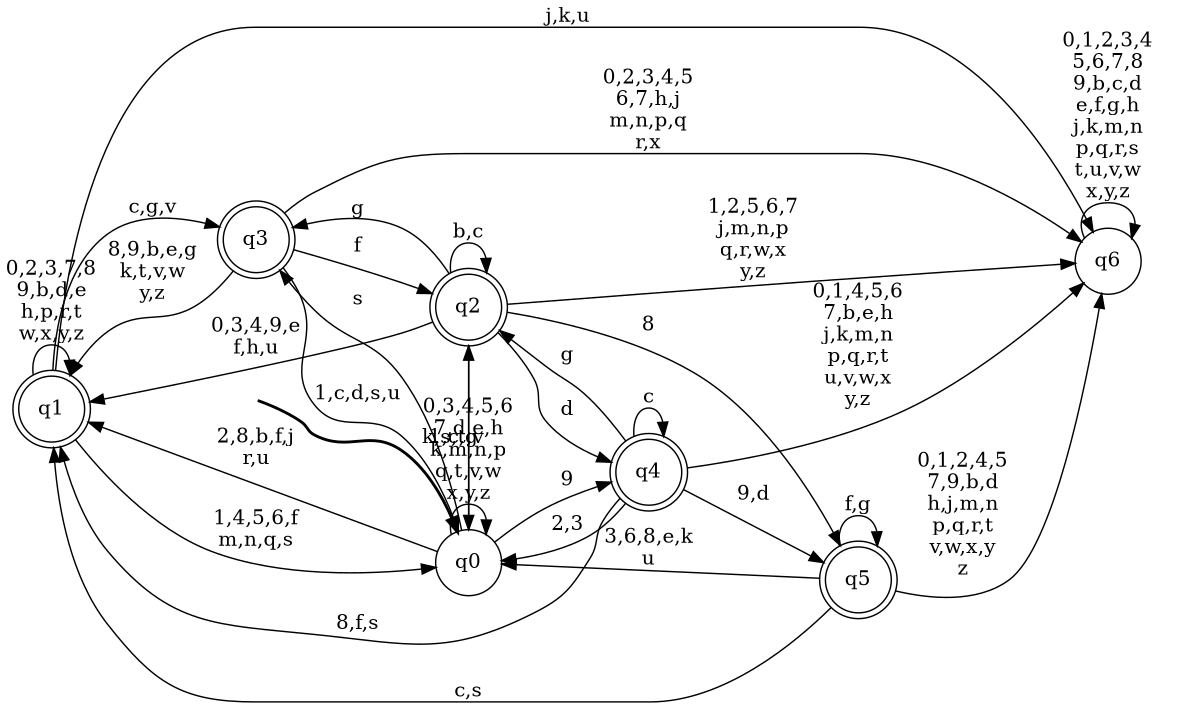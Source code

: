 digraph BlueStar {
__start0 [style = invis, shape = none, label = "", width = 0, height = 0];

rankdir=LR;
size="8,5";

s0 [style="filled", color="black", fillcolor="white" shape="circle", label="q0"];
s1 [style="rounded,filled", color="black", fillcolor="white" shape="doublecircle", label="q1"];
s2 [style="rounded,filled", color="black", fillcolor="white" shape="doublecircle", label="q2"];
s3 [style="rounded,filled", color="black", fillcolor="white" shape="doublecircle", label="q3"];
s4 [style="rounded,filled", color="black", fillcolor="white" shape="doublecircle", label="q4"];
s5 [style="rounded,filled", color="black", fillcolor="white" shape="doublecircle", label="q5"];
s6 [style="filled", color="black", fillcolor="white" shape="circle", label="q6"];
subgraph cluster_main { 
	graph [pad=".75", ranksep="0.15", nodesep="0.15"];
	 style=invis; 
	__start0 -> s0 [penwidth=2];
}
s0 -> s0 [label="0,3,4,5,6\n7,d,e,h\nk,m,n,p\nq,t,v,w\nx,y,z"];
s0 -> s1 [label="2,8,b,f,j\nr,u"];
s0 -> s2 [label="1,c,g"];
s0 -> s3 [label="s"];
s0 -> s4 [label="9"];
s1 -> s0 [label="1,4,5,6,f\nm,n,q,s"];
s1 -> s1 [label="0,2,3,7,8\n9,b,d,e\nh,p,r,t\nw,x,y,z"];
s1 -> s3 [label="c,g,v"];
s1 -> s6 [label="j,k,u"];
s2 -> s0 [label="k,s,t,v"];
s2 -> s1 [label="0,3,4,9,e\nf,h,u"];
s2 -> s2 [label="b,c"];
s2 -> s3 [label="g"];
s2 -> s4 [label="d"];
s2 -> s5 [label="8"];
s2 -> s6 [label="1,2,5,6,7\nj,m,n,p\nq,r,w,x\ny,z"];
s3 -> s0 [label="1,c,d,s,u"];
s3 -> s1 [label="8,9,b,e,g\nk,t,v,w\ny,z"];
s3 -> s2 [label="f"];
s3 -> s6 [label="0,2,3,4,5\n6,7,h,j\nm,n,p,q\nr,x"];
s4 -> s0 [label="2,3"];
s4 -> s1 [label="8,f,s"];
s4 -> s2 [label="g"];
s4 -> s4 [label="c"];
s4 -> s5 [label="9,d"];
s4 -> s6 [label="0,1,4,5,6\n7,b,e,h\nj,k,m,n\np,q,r,t\nu,v,w,x\ny,z"];
s5 -> s0 [label="3,6,8,e,k\nu"];
s5 -> s1 [label="c,s"];
s5 -> s5 [label="f,g"];
s5 -> s6 [label="0,1,2,4,5\n7,9,b,d\nh,j,m,n\np,q,r,t\nv,w,x,y\nz"];
s6 -> s6 [label="0,1,2,3,4\n5,6,7,8\n9,b,c,d\ne,f,g,h\nj,k,m,n\np,q,r,s\nt,u,v,w\nx,y,z"];

}